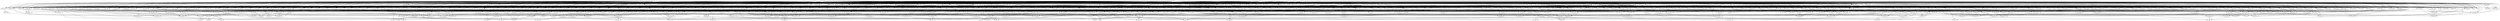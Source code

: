 digraph G {
    "new_n82_" -> "o_1_";
    "new_n78_" -> "o_1_";
    "new_n83_" -> "o_1_";
    "new_n74_" -> "o_1_";
    "new_n77_" -> "o_1_";
    "i_2_" -> "new_n74_";
    "new_n76_" -> "new_n74_";
    "new_n75_" -> "new_n74_";
    "i_5_" -> "new_n75_";
    "i_6_" -> "new_n75_";
    "i_3_" -> "new_n75_";
    "i_4_" -> "new_n75_";
    "i_2_" -> "new_n76_";
    "i_1_" -> "new_n76_";
    "i_1_" -> "new_n77_";
    "i_0_" -> "new_n77_";
    "i_2_" -> "new_n77_";
    "new_n79_" -> "new_n77_";
    "new_n78_" -> "new_n77_";
    "i_6_" -> "new_n78_";
    "i_3_" -> "new_n79_";
    "i_4_" -> "new_n79_";
    "i_4_" -> "new_n80_";
    "i_3_" -> "new_n80_";
    "i_3_" -> "new_n81_";
    "i_4_" -> "new_n81_";
    "i_2_" -> "new_n81_";
    "i_1_" -> "new_n81_";
    "i_0_" -> "new_n81_";
    "i_3_" -> "new_n82_";
    "i_4_" -> "new_n82_";
    "i_5_" -> "new_n83_";
    "i_6_" -> "new_n83_";
    "i_3_" -> "new_n83_";
    "i_4_" -> "new_n83_";
    "new_n82_" -> "o_19_";
    "i_6_" -> "o_19_";
    "new_n85_" -> "o_19_";
    "i_2_" -> "new_n85_";
    "i_0_" -> "new_n85_";
    "i_5_" -> "new_n86_";
    "i_4_" -> "new_n86_";
    "i_6_" -> "o_2_";
    "new_n88_" -> "o_2_";
    "i_1_" -> "o_2_";
    "i_2_" -> "o_2_";
    "i_0_" -> "o_2_";
    "i_4_" -> "new_n88_";
    "i_5_" -> "new_n88_";
    "new_n98_" -> "o_0_";
    "new_n100_" -> "o_0_";
    "new_n102_" -> "o_0_";
    "new_n103_" -> "o_0_";
    "new_n80_" -> "new_n90_";
    "new_n78_" -> "new_n90_";
    "o_21_" -> "new_n90_";
    "new_n91_" -> "new_n90_";
    "new_n93_" -> "new_n91_";
    "new_n92_" -> "new_n91_";
    "new_n94_" -> "new_n91_";
    "new_n79_" -> "new_n92_";
    "new_n85_" -> "new_n93_";
    "i_0_" -> "new_n94_";
    "i_1_" -> "new_n94_";
    "new_n96_" -> "o_21_";
    "new_n80_" -> "o_21_";
    "i_2_" -> "new_n96_";
    "i_0_" -> "new_n96_";
    "i_2_" -> "new_n97_";
    "i_0_" -> "new_n97_";
    "i_7_" -> "new_n98_";
    "new_n99_" -> "new_n98_";
    "i_6_" -> "new_n98_";
    "new_n85_" -> "new_n99_";
    "i_7_" -> "new_n100_";
    "new_n101_" -> "new_n100_";
    "i_6_" -> "new_n100_";
    "new_n80_" -> "new_n100_";
    "i_2_" -> "new_n101_";
    "i_0_" -> "new_n101_";
    "new_n76_" -> "new_n102_";
    "new_n79_" -> "new_n102_";
    "new_n96_" -> "new_n102_";
    "i_6_" -> "new_n102_";
    "i_0_" -> "new_n103_";
    "new_n80_" -> "new_n103_";
    "i_1_" -> "new_n103_";
    "i_2_" -> "new_n103_";
    "i_6_" -> "new_n103_";
    "new_n105_" -> "o_29_";
    "i_7_" -> "new_n105_";
    "new_n118_" -> "o_60_";
    "new_n129_" -> "o_60_";
    "new_n153_" -> "o_60_";
    "new_n88_" -> "new_n107_";
    "new_n85_" -> "new_n107_";
    "new_n79_" -> "new_n107_";
    "new_n112_" -> "new_n107_";
    "new_n108_" -> "new_n107_";
    "new_n110_" -> "new_n108_";
    "i_5_" -> "new_n109_";
    "i_6_" -> "new_n109_";
    "new_n85_" -> "new_n109_";
    "i_3_" -> "new_n109_";
    "i_4_" -> "new_n109_";
    "i_5_" -> "new_n110_";
    "i_4_" -> "new_n110_";
    "i_6_" -> "new_n110_";
    "i_3_" -> "new_n110_";
    "new_n111_" -> "new_n110_";
    "i_0_" -> "new_n111_";
    "i_2_" -> "new_n111_";
    "new_n114_" -> "new_n112_";
    "i_7_" -> "new_n113_";
    "i_6_" -> "new_n113_";
    "i_4_" -> "new_n113_";
    "i_3_" -> "new_n113_";
    "new_n85_" -> "new_n113_";
    "new_n111_" -> "new_n114_";
    "new_n78_" -> "new_n114_";
    "new_n116_" -> "new_n114_";
    "i_7_" -> "new_n115_";
    "i_5_" -> "new_n115_";
    "i_3_" -> "new_n115_";
    "i_4_" -> "new_n115_";
    "i_2_" -> "new_n116_";
    "i_0_" -> "new_n116_";
    "i_5_" -> "new_n116_";
    "i_3_" -> "new_n116_";
    "i_4_" -> "new_n116_";
    "i_6_" -> "new_n117_";
    "new_n123_" -> "new_n118_";
    "new_n124_" -> "new_n118_";
    "new_n119_" -> "new_n118_";
    "new_n127_" -> "new_n118_";
    "new_n128_" -> "new_n118_";
    "new_n122_" -> "new_n119_";
    "new_n121_" -> "new_n120_";
    "new_n75_" -> "new_n120_";
    "i_0_" -> "new_n120_";
    "i_2_" -> "new_n120_";
    "i_1_" -> "new_n120_";
    "i_3_" -> "new_n121_";
    "i_4_" -> "new_n121_";
    "i_5_" -> "new_n122_";
    "i_7_" -> "new_n122_";
    "new_n76_" -> "new_n122_";
    "i_3_" -> "new_n122_";
    "i_4_" -> "new_n122_";
    "i_5_" -> "new_n123_";
    "i_6_" -> "new_n123_";
    "i_4_" -> "new_n123_";
    "i_3_" -> "new_n123_";
    "new_n97_" -> "new_n123_";
    "i_6_" -> "new_n124_";
    "i_5_" -> "new_n124_";
    "i_4_" -> "new_n124_";
    "i_3_" -> "new_n124_";
    "new_n94_" -> "new_n124_";
    "new_n126_" -> "o_15_";
    "new_n117_" -> "o_15_";
    "i_3_" -> "new_n126_";
    "i_5_" -> "new_n126_";
    "i_6_" -> "new_n127_";
    "i_4_" -> "new_n127_";
    "i_5_" -> "new_n127_";
    "i_3_" -> "new_n127_";
    "new_n97_" -> "new_n127_";
    "i_6_" -> "new_n128_";
    "i_5_" -> "new_n128_";
    "i_4_" -> "new_n128_";
    "i_3_" -> "new_n128_";
    "new_n97_" -> "new_n128_";
    "new_n133_" -> "new_n129_";
    "new_n139_" -> "new_n129_";
    "new_n142_" -> "new_n129_";
    "new_n151_" -> "new_n129_";
    "new_n152_" -> "new_n129_";
    "new_n131_" -> "new_n130_";
    "i_6_" -> "new_n131_";
    "new_n80_" -> "new_n131_";
    "new_n94_" -> "new_n131_";
    "new_n86_" -> "new_n132_";
    "new_n82_" -> "new_n132_";
    "new_n94_" -> "new_n132_";
    "new_n117_" -> "new_n133_";
    "new_n96_" -> "new_n133_";
    "new_n134_" -> "new_n133_";
    "new_n136_" -> "new_n133_";
    "new_n137_" -> "new_n133_";
    "new_n105_" -> "new_n134_";
    "new_n79_" -> "new_n134_";
    "new_n135_" -> "new_n134_";
    "new_n88_" -> "new_n134_";
    "i_1_" -> "new_n135_";
    "i_0_" -> "new_n135_";
    "new_n121_" -> "new_n136_";
    "i_7_" -> "new_n136_";
    "new_n97_" -> "new_n136_";
    "new_n79_" -> "new_n136_";
    "i_6_" -> "new_n136_";
    "new_n135_" -> "new_n137_";
    "new_n121_" -> "new_n137_";
    "new_n117_" -> "new_n137_";
    "new_n138_" -> "new_n137_";
    "i_4_" -> "new_n138_";
    "i_2_" -> "new_n138_";
    "i_0_" -> "new_n138_";
    "i_5_" -> "new_n138_";
    "i_1_" -> "new_n138_";
    "new_n79_" -> "new_n139_";
    "new_n78_" -> "new_n139_";
    "new_n141_" -> "new_n139_";
    "new_n140_" -> "new_n139_";
    "i_4_" -> "new_n140_";
    "i_6_" -> "new_n140_";
    "i_5_" -> "new_n140_";
    "i_3_" -> "new_n140_";
    "new_n111_" -> "new_n140_";
    "new_n82_" -> "new_n141_";
    "new_n88_" -> "new_n141_";
    "i_7_" -> "new_n141_";
    "new_n96_" -> "new_n141_";
    "new_n146_" -> "new_n142_";
    "new_n145_" -> "new_n142_";
    "new_n144_" -> "new_n142_";
    "new_n147_" -> "new_n142_";
    "new_n150_" -> "new_n142_";
    "new_n80_" -> "new_n143_";
    "new_n135_" -> "new_n143_";
    "i_5_" -> "new_n144_";
    "i_4_" -> "new_n144_";
    "i_6_" -> "new_n144_";
    "i_3_" -> "new_n144_";
    "new_n76_" -> "new_n144_";
    "i_5_" -> "new_n145_";
    "i_6_" -> "new_n145_";
    "i_4_" -> "new_n145_";
    "i_3_" -> "new_n145_";
    "new_n101_" -> "new_n145_";
    "i_4_" -> "new_n146_";
    "new_n126_" -> "new_n146_";
    "new_n117_" -> "new_n146_";
    "new_n101_" -> "new_n146_";
    "new_n97_" -> "new_n147_";
    "new_n138_" -> "new_n147_";
    "new_n148_" -> "new_n147_";
    "i_7_" -> "new_n147_";
    "i_6_" -> "new_n147_";
    "i_1_" -> "new_n148_";
    "i_0_" -> "new_n148_";
    "i_3_" -> "new_n148_";
    "i_2_" -> "new_n148_";
    "i_5_" -> "new_n148_";
    "i_5_" -> "new_n149_";
    "i_3_" -> "new_n149_";
    "i_4_" -> "new_n149_";
    "i_4_" -> "new_n150_";
    "i_5_" -> "new_n150_";
    "i_6_" -> "new_n150_";
    "i_3_" -> "new_n150_";
    "new_n135_" -> "new_n150_";
    "new_n88_" -> "new_n151_";
    "new_n79_" -> "new_n151_";
    "new_n101_" -> "new_n151_";
    "new_n78_" -> "new_n152_";
    "new_n111_" -> "new_n152_";
    "new_n94_" -> "new_n152_";
    "i_3_" -> "new_n152_";
    "i_4_" -> "new_n152_";
    "new_n160_" -> "new_n153_";
    "new_n165_" -> "new_n153_";
    "new_n166_" -> "new_n153_";
    "new_n76_" -> "new_n154_";
    "new_n157_" -> "new_n154_";
    "new_n158_" -> "new_n154_";
    "new_n155_" -> "new_n154_";
    "new_n156_" -> "new_n154_";
    "i_3_" -> "new_n155_";
    "i_5_" -> "new_n155_";
    "i_6_" -> "new_n155_";
    "i_4_" -> "new_n155_";
    "new_n76_" -> "new_n155_";
    "i_6_" -> "new_n156_";
    "i_3_" -> "new_n156_";
    "i_4_" -> "new_n156_";
    "i_5_" -> "new_n156_";
    "new_n76_" -> "new_n156_";
    "new_n117_" -> "new_n157_";
    "new_n78_" -> "new_n157_";
    "new_n82_" -> "new_n157_";
    "new_n76_" -> "new_n157_";
    "new_n121_" -> "new_n158_";
    "new_n94_" -> "new_n158_";
    "new_n115_" -> "new_n158_";
    "new_n76_" -> "new_n158_";
    "i_3_" -> "new_n159_";
    "i_6_" -> "new_n159_";
    "i_7_" -> "new_n159_";
    "i_5_" -> "new_n159_";
    "new_n135_" -> "new_n160_";
    "new_n161_" -> "new_n160_";
    "new_n117_" -> "new_n161_";
    "new_n126_" -> "new_n161_";
    "new_n135_" -> "new_n161_";
    "new_n162_" -> "new_n161_";
    "i_3_" -> "new_n162_";
    "i_4_" -> "new_n162_";
    "i_6_" -> "new_n163_";
    "i_6_" -> "new_n164_";
    "i_5_" -> "new_n164_";
    "i_3_" -> "new_n164_";
    "i_4_" -> "new_n164_";
    "i_5_" -> "new_n165_";
    "i_6_" -> "new_n165_";
    "i_7_" -> "new_n165_";
    "i_3_" -> "new_n165_";
    "new_n96_" -> "new_n165_";
    "i_6_" -> "new_n166_";
    "i_5_" -> "new_n166_";
    "i_4_" -> "new_n166_";
    "i_3_" -> "new_n166_";
    "new_n96_" -> "new_n166_";
    "new_n185_" -> "o_39_";
    "new_n198_" -> "o_39_";
    "new_n202_" -> "o_39_";
    "new_n207_" -> "o_39_";
    "new_n210_" -> "o_39_";
    "new_n173_" -> "new_n168_";
    "new_n177_" -> "new_n168_";
    "new_n180_" -> "new_n168_";
    "new_n182_" -> "new_n168_";
    "new_n184_" -> "new_n168_";
    "new_n172_" -> "new_n169_";
    "new_n171_" -> "new_n169_";
    "new_n117_" -> "new_n170_";
    "new_n121_" -> "new_n170_";
    "new_n135_" -> "new_n170_";
    "i_6_" -> "new_n171_";
    "i_5_" -> "new_n171_";
    "i_3_" -> "new_n171_";
    "i_4_" -> "new_n171_";
    "new_n101_" -> "new_n171_";
    "i_3_" -> "new_n172_";
    "i_4_" -> "new_n172_";
    "i_1_" -> "new_n172_";
    "i_2_" -> "new_n172_";
    "i_0_" -> "new_n172_";
    "new_n174_" -> "new_n173_";
    "new_n176_" -> "new_n173_";
    "new_n175_" -> "new_n173_";
    "new_n117_" -> "new_n174_";
    "i_6_" -> "new_n175_";
    "i_4_" -> "new_n175_";
    "i_7_" -> "new_n175_";
    "i_3_" -> "new_n175_";
    "new_n97_" -> "new_n175_";
    "i_6_" -> "new_n176_";
    "new_n88_" -> "new_n176_";
    "new_n135_" -> "new_n176_";
    "new_n79_" -> "new_n176_";
    "new_n179_" -> "new_n177_";
    "new_n78_" -> "new_n178_";
    "new_n86_" -> "new_n178_";
    "new_n117_" -> "new_n178_";
    "new_n97_" -> "new_n178_";
    "i_4_" -> "new_n179_";
    "i_6_" -> "new_n179_";
    "i_7_" -> "new_n179_";
    "i_5_" -> "new_n179_";
    "i_3_" -> "new_n179_";
    "new_n162_" -> "new_n180_";
    "new_n135_" -> "new_n180_";
    "new_n181_" -> "new_n180_";
    "new_n126_" -> "new_n181_";
    "i_7_" -> "new_n181_";
    "i_6_" -> "new_n181_";
    "new_n135_" -> "new_n181_";
    "new_n80_" -> "new_n182_";
    "new_n78_" -> "new_n182_";
    "new_n135_" -> "new_n182_";
    "new_n183_" -> "new_n182_";
    "i_7_" -> "new_n183_";
    "i_5_" -> "new_n183_";
    "i_4_" -> "new_n183_";
    "i_3_" -> "new_n183_";
    "new_n135_" -> "new_n184_";
    "new_n97_" -> "new_n184_";
    "new_n80_" -> "new_n184_";
    "i_6_" -> "new_n184_";
    "i_7_" -> "new_n184_";
    "new_n186_" -> "new_n185_";
    "new_n190_" -> "new_n185_";
    "new_n196_" -> "new_n185_";
    "new_n197_" -> "new_n185_";
    "new_n187_" -> "new_n186_";
    "new_n94_" -> "new_n186_";
    "new_n189_" -> "new_n186_";
    "new_n162_" -> "new_n187_";
    "new_n117_" -> "new_n188_";
    "new_n96_" -> "new_n189_";
    "new_n79_" -> "new_n189_";
    "new_n80_" -> "new_n189_";
    "new_n76_" -> "new_n189_";
    "i_6_" -> "new_n189_";
    "new_n191_" -> "new_n190_";
    "new_n193_" -> "new_n190_";
    "new_n194_" -> "new_n190_";
    "new_n195_" -> "new_n190_";
    "i_7_" -> "new_n191_";
    "new_n94_" -> "new_n191_";
    "new_n164_" -> "new_n191_";
    "new_n96_" -> "new_n191_";
    "new_n80_" -> "new_n191_";
    "new_n121_" -> "new_n192_";
    "new_n162_" -> "new_n192_";
    "new_n111_" -> "new_n192_";
    "new_n105_" -> "new_n193_";
    "new_n126_" -> "new_n193_";
    "new_n96_" -> "new_n193_";
    "i_2_" -> "new_n194_";
    "i_6_" -> "new_n194_";
    "i_0_" -> "new_n194_";
    "i_1_" -> "new_n194_";
    "new_n126_" -> "new_n194_";
    "i_5_" -> "new_n195_";
    "i_7_" -> "new_n195_";
    "i_3_" -> "new_n195_";
    "i_4_" -> "new_n195_";
    "new_n96_" -> "new_n195_";
    "i_7_" -> "new_n196_";
    "i_5_" -> "new_n196_";
    "i_3_" -> "new_n196_";
    "i_4_" -> "new_n196_";
    "new_n85_" -> "new_n196_";
    "i_3_" -> "new_n197_";
    "i_5_" -> "new_n197_";
    "i_6_" -> "new_n197_";
    "i_4_" -> "new_n197_";
    "new_n96_" -> "new_n197_";
    "new_n162_" -> "new_n198_";
    "new_n199_" -> "new_n198_";
    "new_n201_" -> "new_n198_";
    "new_n200_" -> "new_n198_";
    "new_n126_" -> "new_n199_";
    "i_6_" -> "new_n199_";
    "new_n88_" -> "new_n200_";
    "new_n111_" -> "new_n200_";
    "i_7_" -> "new_n200_";
    "i_6_" -> "new_n200_";
    "new_n116_" -> "new_n200_";
    "i_6_" -> "new_n201_";
    "i_7_" -> "new_n201_";
    "i_4_" -> "new_n201_";
    "i_3_" -> "new_n201_";
    "new_n111_" -> "new_n201_";
    "new_n205_" -> "new_n202_";
    "new_n206_" -> "new_n202_";
    "i_6_" -> "new_n203_";
    "new_n75_" -> "new_n203_";
    "new_n94_" -> "new_n203_";
    "i_0_" -> "new_n204_";
    "i_4_" -> "new_n204_";
    "i_5_" -> "new_n204_";
    "i_2_" -> "new_n204_";
    "i_3_" -> "new_n204_";
    "i_5_" -> "new_n205_";
    "i_6_" -> "new_n205_";
    "i_3_" -> "new_n205_";
    "i_4_" -> "new_n205_";
    "new_n94_" -> "new_n205_";
    "i_5_" -> "new_n206_";
    "i_3_" -> "new_n206_";
    "i_4_" -> "new_n206_";
    "new_n94_" -> "new_n206_";
    "new_n209_" -> "new_n207_";
    "new_n121_" -> "new_n208_";
    "new_n164_" -> "new_n208_";
    "new_n97_" -> "new_n208_";
    "new_n115_" -> "new_n208_";
    "new_n96_" -> "new_n208_";
    "i_6_" -> "new_n209_";
    "i_5_" -> "new_n209_";
    "i_3_" -> "new_n209_";
    "i_4_" -> "new_n209_";
    "new_n97_" -> "new_n209_";
    "i_6_" -> "new_n210_";
    "i_4_" -> "new_n210_";
    "i_7_" -> "new_n210_";
    "i_3_" -> "new_n210_";
    "new_n76_" -> "new_n210_";
    "new_n223_" -> "o_38_";
    "new_n219_" -> "new_n212_";
    "new_n215_" -> "new_n213_";
    "new_n214_" -> "new_n213_";
    "new_n217_" -> "new_n213_";
    "new_n218_" -> "new_n213_";
    "i_6_" -> "new_n214_";
    "i_5_" -> "new_n214_";
    "new_n101_" -> "new_n214_";
    "i_3_" -> "new_n214_";
    "i_4_" -> "new_n214_";
    "i_6_" -> "new_n215_";
    "i_5_" -> "new_n215_";
    "i_4_" -> "new_n215_";
    "i_3_" -> "new_n215_";
    "new_n135_" -> "new_n215_";
    "new_n135_" -> "new_n216_";
    "i_6_" -> "new_n216_";
    "new_n78_" -> "new_n217_";
    "i_5_" -> "new_n217_";
    "new_n101_" -> "new_n217_";
    "i_3_" -> "new_n217_";
    "i_4_" -> "new_n217_";
    "i_6_" -> "new_n218_";
    "new_n80_" -> "new_n218_";
    "new_n135_" -> "new_n218_";
    "new_n86_" -> "new_n218_";
    "new_n220_" -> "new_n219_";
    "new_n127_" -> "new_n219_";
    "new_n222_" -> "new_n219_";
    "i_7_" -> "new_n220_";
    "i_4_" -> "new_n220_";
    "i_5_" -> "new_n220_";
    "i_3_" -> "new_n220_";
    "new_n97_" -> "new_n220_";
    "i_5_" -> "new_n221_";
    "i_6_" -> "new_n221_";
    "i_3_" -> "new_n221_";
    "i_4_" -> "new_n221_";
    "new_n135_" -> "new_n221_";
    "new_n80_" -> "new_n222_";
    "new_n81_" -> "new_n222_";
    "new_n97_" -> "new_n222_";
    "i_7_" -> "new_n222_";
    "i_6_" -> "new_n222_";
    "new_n112_" -> "new_n223_";
    "new_n227_" -> "new_n223_";
    "new_n228_" -> "new_n223_";
    "new_n234_" -> "new_n223_";
    "new_n237_" -> "new_n223_";
    "new_n226_" -> "new_n224_";
    "new_n80_" -> "new_n225_";
    "i_6_" -> "new_n225_";
    "new_n126_" -> "new_n225_";
    "new_n85_" -> "new_n225_";
    "i_5_" -> "new_n226_";
    "i_6_" -> "new_n226_";
    "i_4_" -> "new_n226_";
    "i_3_" -> "new_n226_";
    "new_n85_" -> "new_n226_";
    "new_n79_" -> "new_n227_";
    "new_n117_" -> "new_n227_";
    "new_n97_" -> "new_n227_";
    "new_n209_" -> "new_n227_";
    "new_n229_" -> "new_n228_";
    "new_n230_" -> "new_n228_";
    "new_n231_" -> "new_n228_";
    "new_n232_" -> "new_n228_";
    "new_n233_" -> "new_n228_";
    "i_6_" -> "new_n229_";
    "new_n126_" -> "new_n229_";
    "i_7_" -> "new_n229_";
    "new_n96_" -> "new_n229_";
    "new_n80_" -> "new_n230_";
    "new_n94_" -> "new_n230_";
    "i_6_" -> "new_n230_";
    "new_n159_" -> "new_n230_";
    "i_6_" -> "new_n231_";
    "i_7_" -> "new_n231_";
    "i_3_" -> "new_n231_";
    "i_4_" -> "new_n231_";
    "new_n85_" -> "new_n231_";
    "i_5_" -> "new_n232_";
    "i_7_" -> "new_n232_";
    "i_4_" -> "new_n232_";
    "i_3_" -> "new_n232_";
    "new_n111_" -> "new_n232_";
    "i_5_" -> "new_n233_";
    "i_6_" -> "new_n233_";
    "i_4_" -> "new_n233_";
    "i_3_" -> "new_n233_";
    "new_n94_" -> "new_n233_";
    "new_n92_" -> "new_n234_";
    "new_n236_" -> "new_n234_";
    "new_n235_" -> "new_n234_";
    "i_6_" -> "new_n235_";
    "new_n88_" -> "new_n235_";
    "i_7_" -> "new_n235_";
    "new_n96_" -> "new_n235_";
    "i_6_" -> "new_n236_";
    "i_7_" -> "new_n236_";
    "i_4_" -> "new_n236_";
    "i_3_" -> "new_n236_";
    "new_n76_" -> "new_n236_";
    "new_n240_" -> "new_n237_";
    "i_6_" -> "new_n238_";
    "new_n88_" -> "new_n238_";
    "new_n76_" -> "new_n238_";
    "new_n79_" -> "new_n238_";
    "new_n239_" -> "new_n238_";
    "i_0_" -> "new_n239_";
    "i_4_" -> "new_n239_";
    "i_1_" -> "new_n239_";
    "i_5_" -> "new_n239_";
    "i_3_" -> "new_n239_";
    "new_n94_" -> "new_n240_";
    "i_7_" -> "new_n240_";
    "i_6_" -> "new_n240_";
    "i_5_" -> "new_n240_";
    "i_4_" -> "new_n240_";
    "new_n94_" -> "o_25_";
    "new_n163_" -> "o_25_";
    "new_n97_" -> "o_12_";
    "new_n262_" -> "o_37_";
    "new_n180_" -> "o_37_";
    "new_n272_" -> "o_37_";
    "new_n274_" -> "o_37_";
    "new_n275_" -> "o_37_";
    "new_n249_" -> "new_n244_";
    "new_n252_" -> "new_n244_";
    "new_n254_" -> "new_n244_";
    "new_n258_" -> "new_n244_";
    "new_n261_" -> "new_n244_";
    "new_n248_" -> "new_n245_";
    "new_n97_" -> "new_n245_";
    "new_n188_" -> "new_n245_";
    "new_n246_" -> "new_n245_";
    "new_n126_" -> "new_n246_";
    "new_n78_" -> "new_n246_";
    "new_n247_" -> "new_n246_";
    "i_4_" -> "new_n247_";
    "i_1_" -> "new_n247_";
    "i_2_" -> "new_n247_";
    "i_0_" -> "new_n247_";
    "i_5_" -> "new_n247_";
    "i_4_" -> "new_n248_";
    "i_6_" -> "new_n248_";
    "i_3_" -> "new_n248_";
    "i_7_" -> "new_n248_";
    "new_n126_" -> "new_n249_";
    "new_n101_" -> "new_n249_";
    "new_n92_" -> "new_n249_";
    "new_n97_" -> "new_n249_";
    "new_n250_" -> "new_n249_";
    "new_n111_" -> "new_n250_";
    "new_n101_" -> "new_n250_";
    "new_n251_" -> "new_n250_";
    "i_7_" -> "new_n251_";
    "i_3_" -> "new_n251_";
    "i_5_" -> "new_n251_";
    "i_4_" -> "new_n251_";
    "new_n97_" -> "new_n252_";
    "new_n78_" -> "new_n252_";
    "new_n253_" -> "new_n252_";
    "new_n226_" -> "new_n252_";
    "new_n101_" -> "new_n253_";
    "new_n80_" -> "new_n253_";
    "new_n117_" -> "new_n253_";
    "new_n256_" -> "new_n254_";
    "new_n76_" -> "new_n254_";
    "new_n97_" -> "new_n254_";
    "new_n100_" -> "new_n254_";
    "new_n257_" -> "new_n254_";
    "new_n121_" -> "new_n255_";
    "new_n162_" -> "new_n255_";
    "new_n126_" -> "new_n256_";
    "new_n248_" -> "new_n256_";
    "new_n105_" -> "new_n257_";
    "new_n80_" -> "new_n257_";
    "new_n96_" -> "new_n257_";
    "new_n162_" -> "new_n257_";
    "new_n146_" -> "new_n258_";
    "new_n123_" -> "new_n258_";
    "new_n259_" -> "new_n258_";
    "new_n260_" -> "new_n258_";
    "i_5_" -> "new_n259_";
    "i_6_" -> "new_n259_";
    "i_4_" -> "new_n259_";
    "i_3_" -> "new_n259_";
    "new_n96_" -> "new_n259_";
    "i_5_" -> "new_n260_";
    "i_6_" -> "new_n260_";
    "i_4_" -> "new_n260_";
    "i_3_" -> "new_n260_";
    "new_n111_" -> "new_n260_";
    "i_7_" -> "new_n261_";
    "new_n76_" -> "new_n261_";
    "new_n126_" -> "new_n261_";
    "new_n263_" -> "new_n262_";
    "new_n266_" -> "new_n262_";
    "new_n270_" -> "new_n262_";
    "new_n271_" -> "new_n262_";
    "new_n111_" -> "new_n263_";
    "new_n79_" -> "new_n263_";
    "i_6_" -> "new_n263_";
    "new_n264_" -> "new_n263_";
    "new_n265_" -> "new_n263_";
    "new_n79_" -> "new_n264_";
    "i_6_" -> "new_n264_";
    "new_n88_" -> "new_n264_";
    "new_n111_" -> "new_n264_";
    "i_7_" -> "new_n265_";
    "new_n82_" -> "new_n265_";
    "i_6_" -> "new_n265_";
    "new_n111_" -> "new_n265_";
    "new_n86_" -> "new_n266_";
    "new_n267_" -> "new_n266_";
    "new_n268_" -> "new_n266_";
    "new_n238_" -> "new_n266_";
    "new_n80_" -> "new_n267_";
    "new_n76_" -> "new_n267_";
    "i_5_" -> "new_n268_";
    "i_6_" -> "new_n268_";
    "i_3_" -> "new_n268_";
    "i_4_" -> "new_n268_";
    "new_n76_" -> "new_n268_";
    "i_1_" -> "new_n269_";
    "i_2_" -> "new_n269_";
    "i_6_" -> "new_n269_";
    "i_7_" -> "new_n270_";
    "i_5_" -> "new_n270_";
    "i_4_" -> "new_n270_";
    "i_3_" -> "new_n270_";
    "new_n85_" -> "new_n270_";
    "i_6_" -> "new_n271_";
    "new_n94_" -> "new_n271_";
    "i_5_" -> "new_n271_";
    "i_4_" -> "new_n271_";
    "i_3_" -> "new_n271_";
    "new_n120_" -> "new_n272_";
    "new_n122_" -> "new_n272_";
    "new_n273_" -> "new_n272_";
    "i_5_" -> "new_n273_";
    "i_6_" -> "new_n273_";
    "i_3_" -> "new_n273_";
    "i_4_" -> "new_n273_";
    "new_n96_" -> "new_n273_";
    "i_5_" -> "new_n274_";
    "i_6_" -> "new_n274_";
    "i_7_" -> "new_n274_";
    "i_3_" -> "new_n274_";
    "new_n111_" -> "new_n274_";
    "i_6_" -> "new_n275_";
    "i_4_" -> "new_n275_";
    "i_5_" -> "new_n275_";
    "i_3_" -> "new_n275_";
    "new_n97_" -> "new_n275_";
    "new_n101_" -> "o_26_";
    "new_n79_" -> "o_26_";
    "i_7_" -> "o_26_";
    "i_6_" -> "o_26_";
    "new_n135_" -> "o_11_";
    "new_n289_" -> "o_50_";
    "new_n154_" -> "o_50_";
    "new_n214_" -> "o_50_";
    "new_n283_" -> "new_n279_";
    "new_n287_" -> "new_n279_";
    "new_n124_" -> "new_n279_";
    "new_n288_" -> "new_n279_";
    "new_n217_" -> "new_n280_";
    "new_n281_" -> "new_n280_";
    "new_n282_" -> "new_n280_";
    "i_6_" -> "new_n281_";
    "i_5_" -> "new_n281_";
    "i_4_" -> "new_n281_";
    "i_3_" -> "new_n281_";
    "new_n94_" -> "new_n281_";
    "i_7_" -> "new_n282_";
    "i_5_" -> "new_n282_";
    "i_3_" -> "new_n282_";
    "i_4_" -> "new_n282_";
    "new_n85_" -> "new_n282_";
    "new_n105_" -> "new_n283_";
    "new_n135_" -> "new_n283_";
    "new_n284_" -> "new_n283_";
    "new_n285_" -> "new_n283_";
    "new_n286_" -> "new_n283_";
    "new_n85_" -> "new_n284_";
    "new_n82_" -> "new_n285_";
    "new_n88_" -> "new_n285_";
    "new_n94_" -> "new_n285_";
    "new_n163_" -> "new_n286_";
    "new_n78_" -> "new_n286_";
    "new_n126_" -> "new_n286_";
    "new_n135_" -> "new_n286_";
    "new_n94_" -> "new_n287_";
    "new_n274_" -> "new_n287_";
    "i_5_" -> "new_n288_";
    "i_6_" -> "new_n288_";
    "i_4_" -> "new_n288_";
    "i_3_" -> "new_n288_";
    "new_n85_" -> "new_n288_";
    "new_n272_" -> "new_n289_";
    "new_n290_" -> "new_n289_";
    "new_n295_" -> "new_n289_";
    "new_n144_" -> "new_n289_";
    "new_n155_" -> "new_n289_";
    "new_n292_" -> "new_n290_";
    "new_n293_" -> "new_n290_";
    "new_n294_" -> "new_n290_";
    "new_n80_" -> "new_n291_";
    "new_n86_" -> "new_n291_";
    "i_6_" -> "new_n291_";
    "new_n97_" -> "new_n291_";
    "i_6_" -> "new_n292_";
    "i_7_" -> "new_n292_";
    "i_4_" -> "new_n292_";
    "i_3_" -> "new_n292_";
    "new_n97_" -> "new_n292_";
    "new_n80_" -> "new_n293_";
    "new_n183_" -> "new_n293_";
    "new_n135_" -> "new_n293_";
    "new_n78_" -> "new_n294_";
    "new_n135_" -> "new_n294_";
    "new_n79_" -> "new_n294_";
    "new_n88_" -> "new_n294_";
    "new_n299_" -> "new_n295_";
    "new_n298_" -> "new_n295_";
    "new_n297_" -> "new_n295_";
    "new_n166_" -> "new_n295_";
    "new_n300_" -> "new_n295_";
    "i_7_" -> "new_n296_";
    "new_n86_" -> "new_n296_";
    "i_6_" -> "new_n296_";
    "new_n97_" -> "new_n296_";
    "i_6_" -> "new_n297_";
    "i_5_" -> "new_n297_";
    "i_3_" -> "new_n297_";
    "i_4_" -> "new_n297_";
    "new_n97_" -> "new_n297_";
    "i_7_" -> "new_n298_";
    "i_6_" -> "new_n298_";
    "new_n126_" -> "new_n298_";
    "new_n96_" -> "new_n298_";
    "new_n96_" -> "new_n299_";
    "new_n79_" -> "new_n300_";
    "new_n97_" -> "new_n300_";
    "new_n96_" -> "new_n300_";
    "new_n121_" -> "new_n300_";
    "i_7_" -> "new_n300_";
    "new_n305_" -> "o_36_";
    "new_n310_" -> "o_36_";
    "new_n314_" -> "o_36_";
    "new_n315_" -> "o_36_";
    "new_n318_" -> "o_36_";
    "new_n219_" -> "new_n302_";
    "new_n303_" -> "new_n302_";
    "new_n144_" -> "new_n303_";
    "i_5_" -> "new_n304_";
    "i_6_" -> "new_n304_";
    "i_4_" -> "new_n304_";
    "i_3_" -> "new_n304_";
    "new_n76_" -> "new_n304_";
    "new_n83_" -> "new_n305_";
    "new_n94_" -> "new_n305_";
    "new_n307_" -> "new_n305_";
    "new_n306_" -> "new_n305_";
    "new_n268_" -> "new_n306_";
    "new_n76_" -> "new_n307_";
    "new_n309_" -> "new_n307_";
    "new_n308_" -> "new_n307_";
    "i_7_" -> "new_n307_";
    "i_6_" -> "new_n307_";
    "new_n94_" -> "new_n308_";
    "new_n162_" -> "new_n308_";
    "new_n269_" -> "new_n308_";
    "new_n86_" -> "new_n308_";
    "i_2_" -> "new_n309_";
    "i_0_" -> "new_n309_";
    "i_1_" -> "new_n309_";
    "i_3_" -> "new_n309_";
    "i_5_" -> "new_n309_";
    "new_n311_" -> "new_n310_";
    "new_n312_" -> "new_n310_";
    "new_n229_" -> "new_n310_";
    "new_n232_" -> "new_n310_";
    "new_n92_" -> "new_n311_";
    "new_n235_" -> "new_n311_";
    "new_n309_" -> "new_n312_";
    "i_7_" -> "new_n312_";
    "i_6_" -> "new_n312_";
    "new_n192_" -> "new_n312_";
    "new_n313_" -> "new_n312_";
    "new_n85_" -> "new_n313_";
    "new_n96_" -> "new_n313_";
    "i_5_" -> "new_n313_";
    "i_4_" -> "new_n313_";
    "i_3_" -> "new_n313_";
    "new_n97_" -> "new_n314_";
    "new_n86_" -> "new_n314_";
    "new_n209_" -> "new_n314_";
    "new_n316_" -> "new_n315_";
    "new_n317_" -> "new_n315_";
    "new_n85_" -> "new_n316_";
    "i_4_" -> "new_n316_";
    "i_6_" -> "new_n316_";
    "i_5_" -> "new_n316_";
    "i_3_" -> "new_n316_";
    "new_n96_" -> "new_n317_";
    "new_n115_" -> "new_n317_";
    "new_n97_" -> "new_n317_";
    "new_n78_" -> "new_n317_";
    "new_n251_" -> "new_n318_";
    "new_n85_" -> "new_n318_";
    "new_n319_" -> "new_n318_";
    "new_n320_" -> "new_n318_";
    "new_n126_" -> "new_n319_";
    "new_n85_" -> "new_n319_";
    "i_6_" -> "new_n320_";
    "i_5_" -> "new_n320_";
    "i_3_" -> "new_n320_";
    "i_4_" -> "new_n320_";
    "new_n85_" -> "new_n320_";
    "new_n269_" -> "o_27_";
    "new_n79_" -> "o_27_";
    "new_n96_" -> "o_14_";
    "new_n305_" -> "o_35_";
    "new_n324_" -> "o_35_";
    "new_n327_" -> "o_35_";
    "new_n200_" -> "o_35_";
    "new_n325_" -> "new_n324_";
    "new_n205_" -> "new_n324_";
    "new_n206_" -> "new_n324_";
    "new_n326_" -> "new_n324_";
    "new_n247_" -> "new_n324_";
    "new_n309_" -> "new_n325_";
    "new_n267_" -> "new_n325_";
    "i_7_" -> "new_n325_";
    "new_n96_" -> "new_n326_";
    "new_n82_" -> "new_n326_";
    "new_n148_" -> "new_n326_";
    "new_n117_" -> "new_n326_";
    "new_n227_" -> "new_n327_";
    "new_n329_" -> "new_n327_";
    "new_n165_" -> "new_n327_";
    "new_n201_" -> "new_n327_";
    "new_n330_" -> "new_n327_";
    "new_n187_" -> "new_n328_";
    "new_n111_" -> "new_n328_";
    "new_n80_" -> "new_n329_";
    "new_n85_" -> "new_n329_";
    "new_n94_" -> "new_n329_";
    "new_n199_" -> "new_n329_";
    "new_n162_" -> "new_n329_";
    "i_5_" -> "new_n330_";
    "i_6_" -> "new_n330_";
    "i_4_" -> "new_n330_";
    "i_3_" -> "new_n330_";
    "new_n96_" -> "new_n330_";
    "new_n248_" -> "o_28_";
    "new_n94_" -> "o_13_";
    "new_n334_" -> "o_34_";
    "new_n315_" -> "o_34_";
    "new_n343_" -> "o_34_";
    "new_n344_" -> "o_34_";
    "new_n346_" -> "o_34_";
    "new_n337_" -> "new_n334_";
    "new_n209_" -> "new_n334_";
    "new_n335_" -> "new_n334_";
    "new_n341_" -> "new_n334_";
    "new_n342_" -> "new_n334_";
    "new_n131_" -> "new_n335_";
    "new_n102_" -> "new_n335_";
    "new_n152_" -> "new_n335_";
    "new_n336_" -> "new_n335_";
    "i_7_" -> "new_n336_";
    "new_n86_" -> "new_n336_";
    "new_n96_" -> "new_n336_";
    "new_n88_" -> "new_n336_";
    "i_6_" -> "new_n336_";
    "new_n196_" -> "new_n337_";
    "new_n338_" -> "new_n337_";
    "new_n339_" -> "new_n337_";
    "new_n111_" -> "new_n338_";
    "i_7_" -> "new_n338_";
    "new_n94_" -> "new_n338_";
    "new_n88_" -> "new_n338_";
    "i_6_" -> "new_n338_";
    "new_n80_" -> "new_n339_";
    "new_n163_" -> "new_n339_";
    "new_n126_" -> "new_n339_";
    "new_n96_" -> "new_n339_";
    "new_n162_" -> "new_n340_";
    "new_n78_" -> "new_n340_";
    "new_n126_" -> "new_n340_";
    "new_n94_" -> "new_n340_";
    "new_n80_" -> "new_n341_";
    "new_n86_" -> "new_n341_";
    "i_6_" -> "new_n341_";
    "new_n96_" -> "new_n341_";
    "new_n80_" -> "new_n342_";
    "new_n96_" -> "new_n342_";
    "new_n105_" -> "new_n342_";
    "new_n78_" -> "new_n343_";
    "new_n189_" -> "new_n343_";
    "new_n238_" -> "new_n344_";
    "i_7_" -> "new_n345_";
    "new_n121_" -> "new_n345_";
    "i_6_" -> "new_n345_";
    "new_n94_" -> "new_n345_";
    "i_7_" -> "new_n346_";
    "i_6_" -> "new_n346_";
    "i_5_" -> "new_n346_";
    "i_3_" -> "new_n346_";
    "new_n76_" -> "new_n346_";
    "new_n135_" -> "o_16_";
    "new_n362_" -> "o_40_";
    "new_n263_" -> "o_40_";
    "new_n290_" -> "o_40_";
    "new_n214_" -> "o_40_";
    "new_n270_" -> "o_40_";
    "new_n354_" -> "new_n349_";
    "new_n356_" -> "new_n349_";
    "new_n358_" -> "new_n349_";
    "new_n261_" -> "new_n349_";
    "new_n361_" -> "new_n349_";
    "new_n353_" -> "new_n350_";
    "new_n351_" -> "new_n350_";
    "new_n352_" -> "new_n350_";
    "new_n235_" -> "new_n350_";
    "new_n162_" -> "new_n351_";
    "new_n126_" -> "new_n351_";
    "i_7_" -> "new_n351_";
    "new_n96_" -> "new_n351_";
    "i_6_" -> "new_n352_";
    "i_5_" -> "new_n352_";
    "i_3_" -> "new_n352_";
    "i_4_" -> "new_n352_";
    "new_n76_" -> "new_n352_";
    "i_4_" -> "new_n353_";
    "i_2_" -> "new_n353_";
    "i_0_" -> "new_n353_";
    "i_3_" -> "new_n353_";
    "i_1_" -> "new_n353_";
    "new_n355_" -> "new_n354_";
    "new_n231_" -> "new_n354_";
    "i_6_" -> "new_n355_";
    "new_n86_" -> "new_n355_";
    "new_n94_" -> "new_n355_";
    "new_n75_" -> "new_n356_";
    "new_n357_" -> "new_n356_";
    "i_1_" -> "new_n356_";
    "i_2_" -> "new_n356_";
    "i_0_" -> "new_n356_";
    "new_n88_" -> "new_n357_";
    "new_n96_" -> "new_n358_";
    "new_n80_" -> "new_n358_";
    "i_7_" -> "new_n358_";
    "new_n360_" -> "new_n358_";
    "new_n359_" -> "new_n358_";
    "new_n76_" -> "new_n359_";
    "new_n117_" -> "new_n359_";
    "i_5_" -> "new_n359_";
    "i_3_" -> "new_n359_";
    "i_4_" -> "new_n359_";
    "new_n126_" -> "new_n360_";
    "new_n248_" -> "new_n360_";
    "new_n111_" -> "new_n360_";
    "new_n172_" -> "new_n361_";
    "new_n85_" -> "new_n361_";
    "i_7_" -> "new_n361_";
    "i_6_" -> "new_n361_";
    "new_n80_" -> "new_n361_";
    "new_n364_" -> "new_n362_";
    "new_n365_" -> "new_n362_";
    "new_n260_" -> "new_n362_";
    "new_n367_" -> "new_n362_";
    "new_n162_" -> "new_n363_";
    "new_n135_" -> "new_n363_";
    "new_n286_" -> "new_n363_";
    "new_n181_" -> "new_n363_";
    "new_n162_" -> "new_n364_";
    "new_n94_" -> "new_n364_";
    "i_7_" -> "new_n364_";
    "i_6_" -> "new_n364_";
    "new_n238_" -> "new_n364_";
    "new_n299_" -> "new_n365_";
    "i_6_" -> "new_n365_";
    "new_n205_" -> "new_n365_";
    "new_n366_" -> "new_n365_";
    "new_n115_" -> "new_n366_";
    "new_n172_" -> "new_n366_";
    "new_n163_" -> "new_n366_";
    "new_n82_" -> "new_n367_";
    "new_n88_" -> "new_n367_";
    "i_7_" -> "new_n367_";
    "i_6_" -> "new_n367_";
    "new_n379_" -> "o_33_";
    "new_n176_" -> "o_33_";
    "new_n220_" -> "o_33_";
    "new_n330_" -> "o_33_";
    "new_n381_" -> "o_33_";
    "new_n202_" -> "new_n369_";
    "new_n364_" -> "new_n369_";
    "new_n370_" -> "new_n369_";
    "new_n372_" -> "new_n369_";
    "new_n377_" -> "new_n369_";
    "new_n299_" -> "new_n370_";
    "new_n371_" -> "new_n370_";
    "new_n229_" -> "new_n370_";
    "i_5_" -> "new_n371_";
    "i_6_" -> "new_n371_";
    "i_7_" -> "new_n371_";
    "i_3_" -> "new_n371_";
    "new_n135_" -> "new_n371_";
    "new_n161_" -> "new_n372_";
    "new_n374_" -> "new_n372_";
    "new_n352_" -> "new_n372_";
    "new_n375_" -> "new_n372_";
    "new_n376_" -> "new_n372_";
    "i_7_" -> "new_n373_";
    "i_6_" -> "new_n373_";
    "i_4_" -> "new_n373_";
    "i_3_" -> "new_n373_";
    "new_n97_" -> "new_n373_";
    "new_n82_" -> "new_n374_";
    "new_n117_" -> "new_n374_";
    "new_n76_" -> "new_n374_";
    "new_n162_" -> "new_n375_";
    "new_n96_" -> "new_n375_";
    "new_n117_" -> "new_n375_";
    "new_n247_" -> "new_n375_";
    "new_n172_" -> "new_n376_";
    "new_n135_" -> "new_n376_";
    "new_n121_" -> "new_n376_";
    "new_n114_" -> "new_n377_";
    "new_n378_" -> "new_n377_";
    "new_n300_" -> "new_n377_";
    "new_n113_" -> "new_n377_";
    "new_n367_" -> "new_n377_";
    "new_n82_" -> "new_n378_";
    "new_n86_" -> "new_n378_";
    "i_7_" -> "new_n378_";
    "i_6_" -> "new_n378_";
    "new_n380_" -> "new_n379_";
    "i_5_" -> "new_n380_";
    "i_6_" -> "new_n380_";
    "i_3_" -> "new_n380_";
    "i_4_" -> "new_n380_";
    "new_n111_" -> "new_n380_";
    "i_7_" -> "new_n381_";
    "i_3_" -> "new_n381_";
    "new_n101_" -> "new_n381_";
    "i_4_" -> "new_n381_";
    "i_5_" -> "new_n381_";
    "new_n79_" -> "o_22_";
    "new_n96_" -> "o_22_";
    "new_n117_" -> "o_22_";
    "new_n384_" -> "o_32_";
    "new_n385_" -> "o_32_";
    "new_n387_" -> "o_32_";
    "new_n198_" -> "o_32_";
    "new_n318_" -> "o_32_";
    "new_n82_" -> "new_n384_";
    "new_n96_" -> "new_n384_";
    "new_n162_" -> "new_n384_";
    "new_n227_" -> "new_n384_";
    "new_n229_" -> "new_n384_";
    "new_n272_" -> "new_n385_";
    "new_n124_" -> "new_n385_";
    "new_n144_" -> "new_n385_";
    "new_n155_" -> "new_n385_";
    "new_n76_" -> "new_n386_";
    "new_n158_" -> "new_n386_";
    "new_n156_" -> "new_n386_";
    "new_n157_" -> "new_n386_";
    "new_n188_" -> "new_n387_";
    "new_n111_" -> "new_n387_";
    "new_n163_" -> "new_n387_";
    "new_n388_" -> "new_n387_";
    "new_n389_" -> "new_n387_";
    "new_n148_" -> "new_n388_";
    "new_n92_" -> "new_n388_";
    "new_n94_" -> "new_n388_";
    "new_n94_" -> "new_n389_";
    "i_7_" -> "new_n389_";
    "i_5_" -> "new_n389_";
    "i_4_" -> "new_n389_";
    "i_3_" -> "new_n389_";
    "new_n199_" -> "o_23_";
    "new_n116_" -> "o_23_";
    "new_n391_" -> "o_23_";
    "i_7_" -> "new_n391_";
    "new_n85_" -> "new_n391_";
    "new_n126_" -> "new_n391_";
    "new_n111_" -> "o_18_";
    "new_n384_" -> "o_31_";
    "new_n394_" -> "o_31_";
    "new_n263_" -> "o_31_";
    "new_n399_" -> "o_31_";
    "new_n236_" -> "o_31_";
    "new_n395_" -> "new_n394_";
    "new_n396_" -> "new_n394_";
    "new_n141_" -> "new_n394_";
    "new_n270_" -> "new_n394_";
    "new_n233_" -> "new_n395_";
    "new_n85_" -> "new_n396_";
    "new_n79_" -> "new_n396_";
    "i_6_" -> "new_n396_";
    "new_n397_" -> "new_n396_";
    "new_n398_" -> "new_n396_";
    "i_6_" -> "new_n397_";
    "i_5_" -> "new_n397_";
    "i_3_" -> "new_n397_";
    "i_4_" -> "new_n397_";
    "new_n85_" -> "new_n397_";
    "new_n80_" -> "new_n398_";
    "new_n82_" -> "new_n398_";
    "new_n117_" -> "new_n398_";
    "new_n401_" -> "new_n399_";
    "i_6_" -> "new_n400_";
    "new_n162_" -> "new_n400_";
    "new_n111_" -> "new_n400_";
    "i_5_" -> "new_n401_";
    "i_6_" -> "new_n401_";
    "i_4_" -> "new_n401_";
    "i_3_" -> "new_n401_";
    "new_n111_" -> "new_n401_";
    "new_n163_" -> "o_24_";
    "new_n82_" -> "o_17_";
    "new_n96_" -> "o_17_";
    "new_n405_" -> "o_56_";
    "new_n410_" -> "o_56_";
    "new_n418_" -> "o_56_";
    "new_n420_" -> "o_56_";
    "new_n422_" -> "o_56_";
    "new_n399_" -> "new_n405_";
    "new_n409_" -> "new_n405_";
    "new_n109_" -> "new_n405_";
    "new_n144_" -> "new_n405_";
    "new_n357_" -> "new_n406_";
    "new_n111_" -> "new_n406_";
    "o_9_" -> "new_n406_";
    "new_n105_" -> "new_n407_";
    "new_n111_" -> "o_9_";
    "new_n117_" -> "o_9_";
    "new_n97_" -> "new_n409_";
    "new_n86_" -> "new_n409_";
    "new_n208_" -> "new_n409_";
    "new_n209_" -> "new_n409_";
    "new_n351_" -> "new_n409_";
    "new_n412_" -> "new_n410_";
    "new_n114_" -> "new_n410_";
    "new_n411_" -> "new_n410_";
    "new_n416_" -> "new_n410_";
    "new_n417_" -> "new_n410_";
    "new_n76_" -> "new_n411_";
    "new_n155_" -> "new_n411_";
    "new_n309_" -> "new_n412_";
    "new_n415_" -> "new_n412_";
    "new_n414_" -> "new_n412_";
    "new_n76_" -> "new_n413_";
    "new_n79_" -> "new_n413_";
    "new_n204_" -> "new_n414_";
    "new_n353_" -> "new_n414_";
    "new_n163_" -> "new_n414_";
    "new_n247_" -> "new_n414_";
    "new_n111_" -> "new_n415_";
    "new_n88_" -> "new_n415_";
    "new_n86_" -> "new_n415_";
    "new_n94_" -> "new_n415_";
    "i_6_" -> "new_n415_";
    "new_n79_" -> "new_n416_";
    "i_6_" -> "new_n416_";
    "new_n88_" -> "new_n416_";
    "new_n76_" -> "new_n416_";
    "new_n204_" -> "new_n417_";
    "new_n88_" -> "new_n417_";
    "new_n79_" -> "new_n417_";
    "new_n94_" -> "new_n417_";
    "i_6_" -> "new_n418_";
    "new_n162_" -> "new_n418_";
    "new_n76_" -> "new_n418_";
    "new_n121_" -> "new_n418_";
    "new_n419_" -> "new_n418_";
    "i_4_" -> "new_n419_";
    "i_3_" -> "new_n419_";
    "i_7_" -> "new_n419_";
    "i_6_" -> "new_n419_";
    "new_n96_" -> "new_n419_";
    "i_7_" -> "new_n420_";
    "new_n85_" -> "new_n420_";
    "new_n187_" -> "new_n420_";
    "new_n421_" -> "new_n420_";
    "new_n78_" -> "new_n421_";
    "new_n83_" -> "new_n421_";
    "new_n76_" -> "new_n421_";
    "new_n82_" -> "new_n422_";
    "new_n111_" -> "new_n422_";
    "new_n85_" -> "new_n422_";
    "new_n164_" -> "new_n422_";
    "new_n430_" -> "o_43_";
    "new_n434_" -> "o_43_";
    "new_n440_" -> "o_43_";
    "new_n444_" -> "o_43_";
    "new_n448_" -> "o_43_";
    "new_n425_" -> "new_n424_";
    "new_n426_" -> "new_n424_";
    "new_n428_" -> "new_n424_";
    "new_n429_" -> "new_n424_";
    "new_n179_" -> "new_n424_";
    "new_n376_" -> "new_n425_";
    "new_n371_" -> "new_n426_";
    "i_6_" -> "new_n427_";
    "i_5_" -> "new_n427_";
    "i_3_" -> "new_n427_";
    "i_4_" -> "new_n427_";
    "new_n101_" -> "new_n427_";
    "new_n113_" -> "new_n428_";
    "new_n114_" -> "new_n428_";
    "i_5_" -> "new_n429_";
    "i_6_" -> "new_n429_";
    "i_4_" -> "new_n429_";
    "i_3_" -> "new_n429_";
    "new_n97_" -> "new_n429_";
    "new_n431_" -> "new_n430_";
    "new_n432_" -> "new_n430_";
    "new_n210_" -> "new_n430_";
    "i_7_" -> "new_n431_";
    "i_6_" -> "new_n431_";
    "new_n135_" -> "new_n431_";
    "new_n88_" -> "new_n431_";
    "i_6_" -> "new_n432_";
    "new_n96_" -> "new_n432_";
    "new_n88_" -> "new_n432_";
    "new_n265_" -> "new_n432_";
    "new_n433_" -> "new_n432_";
    "new_n80_" -> "new_n433_";
    "new_n309_" -> "new_n433_";
    "i_7_" -> "new_n433_";
    "i_6_" -> "new_n433_";
    "new_n81_" -> "new_n433_";
    "new_n437_" -> "new_n434_";
    "new_n438_" -> "new_n434_";
    "new_n230_" -> "new_n434_";
    "new_n366_" -> "new_n434_";
    "new_n439_" -> "new_n434_";
    "new_n79_" -> "new_n435_";
    "new_n111_" -> "new_n435_";
    "new_n407_" -> "new_n435_";
    "new_n269_" -> "new_n435_";
    "new_n436_" -> "new_n435_";
    "new_n79_" -> "new_n436_";
    "new_n94_" -> "new_n436_";
    "new_n97_" -> "new_n437_";
    "new_n121_" -> "new_n437_";
    "new_n85_" -> "new_n437_";
    "new_n174_" -> "new_n437_";
    "new_n126_" -> "new_n438_";
    "new_n99_" -> "new_n438_";
    "i_6_" -> "new_n438_";
    "i_7_" -> "new_n438_";
    "new_n126_" -> "new_n439_";
    "new_n97_" -> "new_n439_";
    "new_n82_" -> "new_n439_";
    "i_6_" -> "new_n439_";
    "i_7_" -> "new_n439_";
    "i_7_" -> "new_n440_";
    "i_6_" -> "new_n440_";
    "new_n441_" -> "new_n440_";
    "new_n373_" -> "new_n440_";
    "new_n442_" -> "new_n440_";
    "new_n319_" -> "new_n441_";
    "i_7_" -> "new_n441_";
    "new_n97_" -> "new_n441_";
    "new_n88_" -> "new_n441_";
    "new_n126_" -> "new_n442_";
    "new_n135_" -> "new_n442_";
    "new_n80_" -> "new_n442_";
    "i_6_" -> "new_n442_";
    "i_7_" -> "new_n442_";
    "new_n76_" -> "new_n443_";
    "new_n88_" -> "new_n443_";
    "new_n446_" -> "new_n444_";
    "new_n338_" -> "new_n444_";
    "new_n447_" -> "new_n444_";
    "new_n78_" -> "new_n445_";
    "new_n94_" -> "new_n445_";
    "new_n121_" -> "new_n445_";
    "new_n413_" -> "new_n445_";
    "new_n111_" -> "new_n446_";
    "i_6_" -> "new_n446_";
    "new_n199_" -> "new_n446_";
    "i_7_" -> "new_n446_";
    "new_n82_" -> "new_n447_";
    "i_7_" -> "new_n447_";
    "i_6_" -> "new_n447_";
    "new_n94_" -> "new_n447_";
    "new_n188_" -> "new_n448_";
    "new_n94_" -> "new_n448_";
    "new_n339_" -> "new_n448_";
    "new_n260_" -> "new_n448_";
    "new_n293_" -> "new_n448_";
    "new_n117_" -> "o_30_";
    "new_n459_" -> "o_55_";
    "new_n462_" -> "o_55_";
    "new_n464_" -> "o_55_";
    "new_n452_" -> "new_n451_";
    "new_n454_" -> "new_n451_";
    "new_n456_" -> "new_n451_";
    "new_n144_" -> "new_n451_";
    "new_n453_" -> "new_n452_";
    "i_6_" -> "new_n453_";
    "i_7_" -> "new_n453_";
    "i_4_" -> "new_n453_";
    "i_3_" -> "new_n453_";
    "new_n96_" -> "new_n453_";
    "new_n178_" -> "new_n454_";
    "new_n455_" -> "new_n454_";
    "new_n127_" -> "new_n454_";
    "i_3_" -> "new_n455_";
    "i_5_" -> "new_n455_";
    "i_6_" -> "new_n455_";
    "i_4_" -> "new_n455_";
    "new_n76_" -> "new_n455_";
    "new_n208_" -> "new_n456_";
    "new_n209_" -> "new_n456_";
    "new_n381_" -> "new_n456_";
    "new_n458_" -> "new_n456_";
    "i_6_" -> "new_n457_";
    "i_7_" -> "new_n457_";
    "i_4_" -> "new_n457_";
    "i_3_" -> "new_n457_";
    "new_n85_" -> "new_n457_";
    "new_n172_" -> "new_n458_";
    "new_n80_" -> "new_n458_";
    "new_n94_" -> "new_n458_";
    "i_7_" -> "new_n458_";
    "i_6_" -> "new_n458_";
    "new_n176_" -> "new_n459_";
    "new_n220_" -> "new_n459_";
    "new_n101_" -> "new_n460_";
    "new_n461_" -> "new_n460_";
    "new_n181_" -> "new_n460_";
    "new_n286_" -> "new_n460_";
    "i_5_" -> "new_n461_";
    "i_6_" -> "new_n461_";
    "i_4_" -> "new_n461_";
    "i_3_" -> "new_n461_";
    "new_n135_" -> "new_n461_";
    "new_n138_" -> "new_n462_";
    "new_n399_" -> "new_n462_";
    "new_n463_" -> "new_n462_";
    "new_n79_" -> "new_n463_";
    "i_6_" -> "new_n463_";
    "new_n204_" -> "new_n463_";
    "new_n86_" -> "new_n464_";
    "new_n85_" -> "new_n464_";
    "new_n80_" -> "new_n464_";
    "new_n270_" -> "new_n464_";
    "new_n263_" -> "new_n464_";
    "new_n466_" -> "o_44_";
    "new_n469_" -> "o_44_";
    "new_n471_" -> "o_44_";
    "new_n379_" -> "o_44_";
    "new_n428_" -> "new_n466_";
    "new_n467_" -> "new_n466_";
    "new_n468_" -> "new_n466_";
    "new_n235_" -> "new_n467_";
    "new_n453_" -> "new_n467_";
    "new_n247_" -> "new_n467_";
    "new_n111_" -> "new_n468_";
    "i_7_" -> "new_n468_";
    "i_6_" -> "new_n468_";
    "i_5_" -> "new_n468_";
    "i_4_" -> "new_n468_";
    "new_n470_" -> "new_n469_";
    "new_n94_" -> "new_n470_";
    "i_7_" -> "new_n470_";
    "i_4_" -> "new_n470_";
    "i_5_" -> "new_n470_";
    "i_3_" -> "new_n470_";
    "new_n205_" -> "new_n471_";
    "new_n475_" -> "o_58_";
    "new_n295_" -> "o_58_";
    "new_n468_" -> "o_58_";
    "new_n114_" -> "o_58_";
    "new_n380_" -> "o_58_";
    "new_n290_" -> "new_n473_";
    "new_n363_" -> "new_n473_";
    "new_n474_" -> "new_n473_";
    "i_4_" -> "new_n474_";
    "i_5_" -> "new_n474_";
    "i_6_" -> "new_n474_";
    "i_7_" -> "new_n474_";
    "i_3_" -> "new_n474_";
    "new_n306_" -> "new_n475_";
    "new_n476_" -> "new_n475_";
    "new_n273_" -> "new_n475_";
    "new_n320_" -> "new_n475_";
    "new_n470_" -> "new_n475_";
    "new_n113_" -> "new_n476_";
    "new_n391_" -> "new_n476_";
    "new_n477_" -> "new_n476_";
    "new_n478_" -> "new_n476_";
    "new_n479_" -> "new_n476_";
    "i_4_" -> "new_n477_";
    "i_5_" -> "new_n477_";
    "i_6_" -> "new_n477_";
    "i_3_" -> "new_n477_";
    "new_n76_" -> "new_n477_";
    "new_n80_" -> "new_n478_";
    "new_n269_" -> "new_n478_";
    "new_n126_" -> "new_n478_";
    "new_n251_" -> "new_n478_";
    "new_n85_" -> "new_n478_";
    "new_n78_" -> "new_n479_";
    "new_n269_" -> "new_n479_";
    "new_n86_" -> "new_n479_";
    "new_n79_" -> "new_n479_";
    "new_n480_" -> "new_n479_";
    "i_2_" -> "new_n480_";
    "new_n483_" -> "o_41_";
    "new_n486_" -> "o_41_";
    "new_n493_" -> "o_41_";
    "new_n494_" -> "o_41_";
    "new_n214_" -> "o_41_";
    "new_n318_" -> "new_n482_";
    "new_n292_" -> "new_n482_";
    "new_n419_" -> "new_n482_";
    "new_n123_" -> "new_n483_";
    "new_n485_" -> "new_n483_";
    "new_n240_" -> "new_n484_";
    "i_5_" -> "new_n485_";
    "i_6_" -> "new_n485_";
    "i_4_" -> "new_n485_";
    "i_3_" -> "new_n485_";
    "new_n76_" -> "new_n485_";
    "new_n488_" -> "new_n486_";
    "new_n489_" -> "new_n486_";
    "new_n217_" -> "new_n486_";
    "new_n447_" -> "new_n486_";
    "new_n492_" -> "new_n486_";
    "new_n78_" -> "new_n487_";
    "new_n79_" -> "new_n487_";
    "new_n94_" -> "new_n487_";
    "new_n299_" -> "new_n487_";
    "new_n78_" -> "new_n488_";
    "new_n92_" -> "new_n488_";
    "new_n97_" -> "new_n488_";
    "new_n413_" -> "new_n489_";
    "new_n490_" -> "new_n489_";
    "new_n491_" -> "new_n489_";
    "new_n201_" -> "new_n489_";
    "i_7_" -> "new_n490_";
    "new_n135_" -> "new_n490_";
    "new_n80_" -> "new_n490_";
    "i_3_" -> "new_n491_";
    "i_7_" -> "new_n491_";
    "i_4_" -> "new_n491_";
    "i_5_" -> "new_n491_";
    "i_6_" -> "new_n491_";
    "new_n121_" -> "new_n492_";
    "new_n88_" -> "new_n492_";
    "i_7_" -> "new_n492_";
    "new_n94_" -> "new_n492_";
    "i_6_" -> "new_n492_";
    "new_n162_" -> "new_n493_";
    "new_n199_" -> "new_n493_";
    "new_n200_" -> "new_n493_";
    "new_n215_" -> "new_n494_";
    "new_n274_" -> "new_n494_";
    "i_5_" -> "new_n495_";
    "i_6_" -> "new_n495_";
    "i_4_" -> "new_n495_";
    "i_3_" -> "new_n495_";
    "new_n76_" -> "new_n495_";
    "new_n497_" -> "o_57_";
    "new_n501_" -> "o_57_";
    "new_n513_" -> "o_57_";
    "new_n401_" -> "o_57_";
    "new_n514_" -> "o_57_";
    "new_n299_" -> "new_n497_";
    "new_n229_" -> "new_n497_";
    "new_n330_" -> "new_n497_";
    "new_n500_" -> "new_n497_";
    "new_n498_" -> "new_n497_";
    "new_n296_" -> "new_n498_";
    "new_n499_" -> "new_n498_";
    "new_n300_" -> "new_n498_";
    "i_7_" -> "new_n499_";
    "i_5_" -> "new_n499_";
    "i_3_" -> "new_n499_";
    "i_4_" -> "new_n499_";
    "new_n97_" -> "new_n499_";
    "i_5_" -> "new_n500_";
    "i_6_" -> "new_n500_";
    "i_3_" -> "new_n500_";
    "i_4_" -> "new_n500_";
    "new_n96_" -> "new_n500_";
    "new_n502_" -> "new_n501_";
    "new_n503_" -> "new_n501_";
    "new_n504_" -> "new_n501_";
    "new_n508_" -> "new_n501_";
    "new_n214_" -> "new_n501_";
    "new_n76_" -> "new_n502_";
    "new_n267_" -> "new_n502_";
    "new_n477_" -> "new_n502_";
    "new_n111_" -> "new_n503_";
    "new_n187_" -> "new_n503_";
    "new_n76_" -> "new_n503_";
    "new_n149_" -> "new_n503_";
    "new_n457_" -> "new_n503_";
    "new_n505_" -> "new_n504_";
    "new_n286_" -> "new_n504_";
    "new_n507_" -> "new_n504_";
    "new_n163_" -> "new_n505_";
    "new_n88_" -> "new_n505_";
    "new_n94_" -> "new_n505_";
    "new_n76_" -> "new_n506_";
    "i_7_" -> "new_n506_";
    "new_n126_" -> "new_n506_";
    "i_6_" -> "new_n506_";
    "new_n94_" -> "new_n507_";
    "new_n76_" -> "new_n507_";
    "new_n115_" -> "new_n507_";
    "new_n509_" -> "new_n508_";
    "new_n510_" -> "new_n508_";
    "new_n511_" -> "new_n508_";
    "new_n512_" -> "new_n508_";
    "new_n151_" -> "new_n508_";
    "new_n86_" -> "new_n509_";
    "new_n82_" -> "new_n509_";
    "i_6_" -> "new_n509_";
    "new_n105_" -> "new_n510_";
    "new_n76_" -> "new_n510_";
    "new_n353_" -> "new_n510_";
    "new_n111_" -> "new_n511_";
    "i_7_" -> "new_n511_";
    "new_n126_" -> "new_n511_";
    "new_n135_" -> "new_n511_";
    "i_6_" -> "new_n511_";
    "new_n183_" -> "new_n512_";
    "new_n135_" -> "new_n512_";
    "new_n76_" -> "new_n512_";
    "new_n82_" -> "new_n512_";
    "new_n78_" -> "new_n512_";
    "new_n162_" -> "new_n513_";
    "new_n94_" -> "new_n513_";
    "i_7_" -> "new_n513_";
    "new_n126_" -> "new_n513_";
    "new_n156_" -> "new_n513_";
    "i_6_" -> "new_n514_";
    "i_5_" -> "new_n514_";
    "i_3_" -> "new_n514_";
    "i_4_" -> "new_n514_";
    "new_n97_" -> "new_n514_";
    "new_n519_" -> "o_42_";
    "new_n527_" -> "o_42_";
    "new_n186_" -> "o_42_";
    "new_n128_" -> "o_42_";
    "new_n346_" -> "o_42_";
    "new_n428_" -> "new_n516_";
    "new_n517_" -> "new_n516_";
    "new_n304_" -> "new_n517_";
    "new_n353_" -> "new_n517_";
    "new_n518_" -> "new_n517_";
    "new_n300_" -> "new_n517_";
    "i_6_" -> "new_n518_";
    "i_5_" -> "new_n518_";
    "i_4_" -> "new_n518_";
    "i_3_" -> "new_n518_";
    "new_n111_" -> "new_n518_";
    "new_n432_" -> "new_n519_";
    "new_n446_" -> "new_n519_";
    "new_n520_" -> "new_n519_";
    "new_n507_" -> "new_n519_";
    "new_n526_" -> "new_n519_";
    "new_n521_" -> "new_n520_";
    "new_n522_" -> "new_n520_";
    "new_n523_" -> "new_n520_";
    "new_n524_" -> "new_n520_";
    "new_n525_" -> "new_n520_";
    "i_5_" -> "new_n521_";
    "i_6_" -> "new_n521_";
    "i_4_" -> "new_n521_";
    "i_3_" -> "new_n521_";
    "new_n111_" -> "new_n521_";
    "new_n94_" -> "new_n522_";
    "i_6_" -> "new_n522_";
    "new_n97_" -> "new_n522_";
    "new_n82_" -> "new_n522_";
    "new_n96_" -> "new_n523_";
    "new_n88_" -> "new_n523_";
    "new_n135_" -> "new_n523_";
    "i_7_" -> "new_n523_";
    "i_6_" -> "new_n523_";
    "new_n105_" -> "new_n524_";
    "new_n88_" -> "new_n524_";
    "i_2_" -> "new_n524_";
    "i_0_" -> "new_n524_";
    "new_n79_" -> "new_n524_";
    "new_n79_" -> "new_n525_";
    "i_6_" -> "new_n525_";
    "new_n248_" -> "new_n525_";
    "new_n111_" -> "new_n525_";
    "i_6_" -> "new_n526_";
    "i_5_" -> "new_n526_";
    "i_4_" -> "new_n526_";
    "i_3_" -> "new_n526_";
    "new_n96_" -> "new_n526_";
    "new_n528_" -> "new_n527_";
    "new_n529_" -> "new_n527_";
    "new_n531_" -> "new_n527_";
    "new_n533_" -> "new_n527_";
    "new_n490_" -> "new_n527_";
    "new_n82_" -> "new_n528_";
    "new_n174_" -> "new_n528_";
    "new_n85_" -> "new_n528_";
    "new_n319_" -> "new_n529_";
    "new_n355_" -> "new_n529_";
    "new_n530_" -> "new_n529_";
    "new_n137_" -> "new_n529_";
    "new_n82_" -> "new_n530_";
    "new_n88_" -> "new_n530_";
    "i_6_" -> "new_n530_";
    "new_n97_" -> "new_n530_";
    "new_n82_" -> "new_n531_";
    "new_n85_" -> "new_n531_";
    "new_n86_" -> "new_n531_";
    "new_n102_" -> "new_n531_";
    "new_n532_" -> "new_n531_";
    "new_n76_" -> "new_n532_";
    "new_n79_" -> "new_n532_";
    "new_n111_" -> "new_n532_";
    "i_6_" -> "new_n532_";
    "i_7_" -> "new_n532_";
    "i_7_" -> "new_n533_";
    "i_6_" -> "new_n533_";
    "new_n342_" -> "new_n533_";
    "new_n96_" -> "o_20_";
    "new_n543_" -> "o_52_";
    "new_n234_" -> "o_52_";
    "new_n395_" -> "o_52_";
    "new_n452_" -> "o_52_";
    "new_n264_" -> "o_52_";
    "new_n537_" -> "new_n536_";
    "new_n540_" -> "new_n536_";
    "new_n225_" -> "new_n536_";
    "new_n457_" -> "new_n536_";
    "new_n274_" -> "new_n536_";
    "new_n199_" -> "new_n537_";
    "new_n539_" -> "new_n537_";
    "new_n538_" -> "new_n537_";
    "new_n88_" -> "new_n538_";
    "new_n80_" -> "new_n538_";
    "new_n97_" -> "new_n538_";
    "i_7_" -> "new_n538_";
    "i_6_" -> "new_n538_";
    "new_n80_" -> "new_n539_";
    "i_6_" -> "new_n539_";
    "new_n164_" -> "new_n539_";
    "new_n96_" -> "new_n539_";
    "i_7_" -> "new_n539_";
    "new_n96_" -> "new_n540_";
    "new_n78_" -> "new_n540_";
    "new_n541_" -> "new_n540_";
    "new_n127_" -> "new_n540_";
    "new_n542_" -> "new_n540_";
    "i_6_" -> "new_n541_";
    "new_n88_" -> "new_n541_";
    "i_7_" -> "new_n541_";
    "new_n97_" -> "new_n541_";
    "new_n126_" -> "new_n542_";
    "new_n85_" -> "new_n542_";
    "new_n86_" -> "new_n542_";
    "i_6_" -> "new_n542_";
    "i_7_" -> "new_n542_";
    "new_n544_" -> "new_n543_";
    "new_n545_" -> "new_n543_";
    "i_5_" -> "new_n544_";
    "i_6_" -> "new_n544_";
    "i_4_" -> "new_n544_";
    "i_3_" -> "new_n544_";
    "new_n135_" -> "new_n544_";
    "new_n145_" -> "new_n545_";
    "new_n546_" -> "new_n545_";
    "new_n547_" -> "new_n545_";
    "i_6_" -> "new_n546_";
    "i_5_" -> "new_n546_";
    "i_7_" -> "new_n546_";
    "i_3_" -> "new_n546_";
    "new_n101_" -> "new_n546_";
    "new_n88_" -> "new_n547_";
    "new_n79_" -> "new_n547_";
    "i_6_" -> "new_n547_";
    "new_n101_" -> "new_n547_";
    "new_n549_" -> "o_47_";
    "new_n552_" -> "o_47_";
    "new_n198_" -> "o_47_";
    "new_n295_" -> "o_47_";
    "new_n284_" -> "new_n549_";
    "new_n550_" -> "new_n549_";
    "new_n233_" -> "new_n549_";
    "new_n274_" -> "new_n549_";
    "new_n288_" -> "new_n549_";
    "new_n174_" -> "new_n550_";
    "new_n76_" -> "new_n550_";
    "o_27_" -> "new_n550_";
    "new_n480_" -> "new_n551_";
    "i_0_" -> "new_n551_";
    "new_n156_" -> "new_n552_";
    "new_n477_" -> "new_n552_";
    "new_n273_" -> "new_n552_";
    "new_n282_" -> "new_n552_";
    "new_n553_" -> "new_n552_";
    "new_n76_" -> "new_n553_";
    "new_n126_" -> "new_n553_";
    "new_n239_" -> "new_n553_";
    "i_6_" -> "new_n553_";
    "new_n556_" -> "o_51_";
    "new_n557_" -> "o_51_";
    "new_n566_" -> "o_51_";
    "new_n571_" -> "o_51_";
    "new_n272_" -> "new_n555_";
    "new_n225_" -> "new_n555_";
    "new_n165_" -> "new_n555_";
    "new_n457_" -> "new_n555_";
    "new_n292_" -> "new_n555_";
    "new_n431_" -> "new_n556_";
    "new_n513_" -> "new_n556_";
    "new_n123_" -> "new_n556_";
    "new_n559_" -> "new_n557_";
    "new_n560_" -> "new_n557_";
    "new_n562_" -> "new_n557_";
    "new_n564_" -> "new_n557_";
    "new_n565_" -> "new_n557_";
    "new_n357_" -> "new_n558_";
    "new_n111_" -> "new_n558_";
    "o_9_" -> "new_n558_";
    "new_n143_" -> "new_n558_";
    "new_n111_" -> "new_n559_";
    "new_n135_" -> "new_n559_";
    "new_n357_" -> "new_n559_";
    "new_n188_" -> "new_n559_";
    "new_n561_" -> "new_n560_";
    "new_n96_" -> "new_n560_";
    "i_7_" -> "new_n560_";
    "i_6_" -> "new_n560_";
    "new_n86_" -> "new_n560_";
    "new_n121_" -> "new_n561_";
    "new_n135_" -> "new_n561_";
    "new_n269_" -> "new_n561_";
    "new_n80_" -> "new_n561_";
    "o_3_" -> "new_n562_";
    "new_n174_" -> "new_n562_";
    "new_n101_" -> "new_n562_";
    "new_n126_" -> "o_3_";
    "new_n163_" -> "new_n564_";
    "new_n88_" -> "new_n564_";
    "new_n111_" -> "new_n564_";
    "new_n80_" -> "new_n565_";
    "new_n115_" -> "new_n565_";
    "new_n111_" -> "new_n565_";
    "new_n150_" -> "new_n566_";
    "new_n300_" -> "new_n566_";
    "new_n569_" -> "new_n566_";
    "new_n507_" -> "new_n566_";
    "new_n567_" -> "new_n566_";
    "i_7_" -> "new_n567_";
    "i_6_" -> "new_n567_";
    "new_n76_" -> "new_n567_";
    "new_n126_" -> "new_n567_";
    "new_n82_" -> "new_n568_";
    "new_n94_" -> "new_n568_";
    "new_n81_" -> "new_n568_";
    "i_6_" -> "new_n568_";
    "new_n204_" -> "new_n568_";
    "i_6_" -> "new_n569_";
    "i_5_" -> "new_n569_";
    "i_3_" -> "new_n569_";
    "i_4_" -> "new_n569_";
    "new_n94_" -> "new_n569_";
    "new_n80_" -> "new_n570_";
    "i_6_" -> "new_n570_";
    "new_n126_" -> "new_n570_";
    "new_n101_" -> "new_n570_";
    "new_n572_" -> "new_n571_";
    "new_n400_" -> "new_n571_";
    "new_n417_" -> "new_n571_";
    "new_n547_" -> "new_n571_";
    "new_n573_" -> "new_n571_";
    "new_n105_" -> "new_n572_";
    "new_n101_" -> "new_n572_";
    "new_n88_" -> "new_n572_";
    "new_n82_" -> "new_n573_";
    "new_n111_" -> "new_n573_";
    "new_n96_" -> "new_n573_";
    "new_n86_" -> "new_n573_";
    "i_6_" -> "new_n573_";
    "new_n577_" -> "o_48_";
    "new_n225_" -> "o_48_";
    "new_n201_" -> "o_48_";
    "new_n579_" -> "o_48_";
    "new_n580_" -> "o_48_";
    "new_n219_" -> "new_n575_";
    "new_n409_" -> "new_n575_";
    "new_n418_" -> "new_n575_";
    "new_n576_" -> "new_n575_";
    "new_n485_" -> "new_n575_";
    "new_n239_" -> "new_n576_";
    "new_n413_" -> "new_n576_";
    "new_n416_" -> "new_n576_";
    "new_n495_" -> "new_n576_";
    "new_n287_" -> "new_n577_";
    "new_n564_" -> "new_n577_";
    "new_n578_" -> "new_n577_";
    "i_7_" -> "new_n578_";
    "new_n111_" -> "new_n578_";
    "new_n85_" -> "new_n578_";
    "new_n79_" -> "new_n578_";
    "i_6_" -> "new_n578_";
    "new_n94_" -> "new_n579_";
    "i_6_" -> "new_n579_";
    "i_5_" -> "new_n579_";
    "i_3_" -> "new_n579_";
    "i_4_" -> "new_n579_";
    "new_n85_" -> "new_n580_";
    "i_7_" -> "new_n580_";
    "i_6_" -> "new_n580_";
    "i_5_" -> "new_n580_";
    "i_4_" -> "new_n580_";
    "new_n497_" -> "o_54_";
    "new_n582_" -> "o_54_";
    "new_n591_" -> "o_54_";
    "new_n595_" -> "o_54_";
    "new_n596_" -> "o_54_";
    "new_n586_" -> "new_n582_";
    "new_n588_" -> "new_n582_";
    "new_n114_" -> "new_n582_";
    "new_n583_" -> "new_n582_";
    "new_n429_" -> "new_n582_";
    "new_n76_" -> "new_n583_";
    "new_n78_" -> "new_n583_";
    "o_7_" -> "new_n583_";
    "new_n585_" -> "new_n583_";
    "new_n117_" -> "o_7_";
    "new_n162_" -> "new_n585_";
    "new_n353_" -> "new_n585_";
    "i_6_" -> "new_n585_";
    "i_7_" -> "new_n586_";
    "i_6_" -> "new_n586_";
    "new_n587_" -> "new_n586_";
    "new_n176_" -> "new_n586_";
    "new_n121_" -> "new_n587_";
    "new_n135_" -> "new_n587_";
    "new_n82_" -> "new_n587_";
    "i_7_" -> "new_n587_";
    "i_6_" -> "new_n587_";
    "new_n80_" -> "new_n588_";
    "new_n94_" -> "new_n588_";
    "o_3_" -> "new_n588_";
    "new_n416_" -> "new_n588_";
    "new_n589_" -> "new_n588_";
    "new_n83_" -> "new_n589_";
    "new_n159_" -> "new_n589_";
    "new_n76_" -> "new_n589_";
    "new_n269_" -> "new_n590_";
    "i_7_" -> "new_n590_";
    "new_n446_" -> "new_n591_";
    "new_n592_" -> "new_n591_";
    "new_n422_" -> "new_n591_";
    "new_n172_" -> "new_n592_";
    "new_n594_" -> "new_n592_";
    "new_n293_" -> "new_n592_";
    "new_n593_" -> "new_n592_";
    "i_6_" -> "new_n593_";
    "i_4_" -> "new_n593_";
    "i_7_" -> "new_n593_";
    "i_5_" -> "new_n593_";
    "new_n101_" -> "new_n593_";
    "i_5_" -> "new_n594_";
    "i_6_" -> "new_n594_";
    "i_3_" -> "new_n594_";
    "i_4_" -> "new_n594_";
    "new_n101_" -> "new_n594_";
    "new_n318_" -> "new_n595_";
    "new_n406_" -> "new_n595_";
    "new_n144_" -> "new_n595_";
    "new_n597_" -> "new_n596_";
    "new_n514_" -> "new_n596_";
    "i_6_" -> "new_n597_";
    "i_5_" -> "new_n597_";
    "i_3_" -> "new_n597_";
    "i_4_" -> "new_n597_";
    "new_n101_" -> "new_n597_";
    "new_n469_" -> "o_45_";
    "new_n599_" -> "o_45_";
    "new_n600_" -> "o_45_";
    "new_n144_" -> "o_45_";
    "new_n419_" -> "o_45_";
    "new_n471_" -> "new_n599_";
    "new_n379_" -> "new_n599_";
    "new_n391_" -> "new_n599_";
    "new_n468_" -> "new_n599_";
    "new_n99_" -> "new_n600_";
    "new_n239_" -> "new_n600_";
    "new_n601_" -> "new_n600_";
    "new_n320_" -> "new_n600_";
    "new_n455_" -> "new_n600_";
    "new_n80_" -> "new_n601_";
    "new_n251_" -> "new_n601_";
    "new_n85_" -> "new_n601_";
    "new_n174_" -> "o_10_";
    "new_n76_" -> "o_10_";
    "new_n459_" -> "o_53_";
    "new_n604_" -> "o_53_";
    "new_n207_" -> "o_53_";
    "new_n452_" -> "o_53_";
    "new_n454_" -> "o_53_";
    "new_n605_" -> "new_n604_";
    "new_n606_" -> "new_n604_";
    "new_n144_" -> "new_n604_";
    "new_n171_" -> "new_n604_";
    "new_n611_" -> "new_n604_";
    "new_n79_" -> "new_n605_";
    "new_n96_" -> "new_n605_";
    "new_n140_" -> "new_n605_";
    "new_n607_" -> "new_n606_";
    "new_n608_" -> "new_n606_";
    "new_n152_" -> "new_n606_";
    "new_n609_" -> "new_n606_";
    "new_n610_" -> "new_n606_";
    "i_7_" -> "new_n607_";
    "new_n88_" -> "new_n607_";
    "new_n96_" -> "new_n607_";
    "new_n148_" -> "new_n608_";
    "i_7_" -> "new_n608_";
    "i_6_" -> "new_n608_";
    "new_n80_" -> "new_n609_";
    "new_n76_" -> "new_n609_";
    "new_n251_" -> "new_n609_";
    "new_n101_" -> "new_n609_";
    "i_7_" -> "new_n610_";
    "new_n80_" -> "new_n610_";
    "new_n94_" -> "new_n610_";
    "i_6_" -> "new_n610_";
    "new_n94_" -> "new_n611_";
    "i_4_" -> "new_n611_";
    "i_7_" -> "new_n611_";
    "i_5_" -> "new_n611_";
    "i_6_" -> "new_n611_";
    "new_n613_" -> "o_46_";
    "new_n468_" -> "o_46_";
    "new_n114_" -> "o_46_";
    "new_n380_" -> "o_46_";
    "new_n614_" -> "new_n613_";
    "new_n615_" -> "new_n613_";
    "new_n98_" -> "new_n613_";
    "new_n505_" -> "new_n613_";
    "new_n616_" -> "new_n613_";
    "new_n113_" -> "new_n614_";
    "new_n240_" -> "new_n614_";
    "new_n580_" -> "new_n614_";
    "new_n80_" -> "new_n615_";
    "new_n86_" -> "new_n615_";
    "i_6_" -> "new_n615_";
    "new_n85_" -> "new_n615_";
    "new_n353_" -> "new_n616_";
    "i_6_" -> "new_n616_";
    "new_n464_" -> "o_61_";
    "new_n618_" -> "o_61_";
    "new_n213_" -> "o_61_";
    "new_n620_" -> "new_n618_";
    "new_n622_" -> "new_n618_";
    "new_n457_" -> "new_n618_";
    "new_n275_" -> "new_n618_";
    "new_n389_" -> "new_n618_";
    "new_n299_" -> "new_n619_";
    "new_n298_" -> "new_n619_";
    "new_n166_" -> "new_n619_";
    "new_n300_" -> "new_n619_";
    "new_n79_" -> "new_n620_";
    "new_n97_" -> "new_n620_";
    "new_n357_" -> "new_n620_";
    "new_n400_" -> "new_n620_";
    "new_n621_" -> "new_n620_";
    "new_n117_" -> "new_n621_";
    "new_n80_" -> "new_n621_";
    "new_n163_" -> "new_n621_";
    "new_n97_" -> "new_n621_";
    "new_n86_" -> "new_n622_";
    "new_n204_" -> "new_n622_";
    "new_n623_" -> "new_n622_";
    "new_n367_" -> "new_n622_";
    "new_n401_" -> "new_n622_";
    "new_n135_" -> "new_n623_";
    "new_n94_" -> "new_n623_";
    "i_6_" -> "new_n623_";
    "new_n79_" -> "new_n623_";
    "new_n543_" -> "o_62_";
    "new_n599_" -> "o_62_";
    "new_n625_" -> "o_62_";
    "new_n303_" -> "new_n625_";
    "new_n470_" -> "new_n625_";
    "new_n514_" -> "new_n625_";
    "new_n626_" -> "new_n625_";
    "i_4_" -> "new_n626_";
    "i_3_" -> "new_n626_";
    "i_7_" -> "new_n626_";
    "i_6_" -> "new_n626_";
    "new_n85_" -> "new_n626_";
    "new_n287_" -> "o_49_";
    "new_n264_" -> "o_49_";
    "new_n579_" -> "o_49_";
    "new_n628_" -> "o_49_";
    "i_7_" -> "new_n628_";
    "new_n80_" -> "new_n628_";
    "new_n85_" -> "new_n628_";
    "new_n111_" -> "new_n628_";
    "i_6_" -> "new_n628_";
    "new_n101_" -> "o_8_";
    "new_n634_" -> "o_5_";
    "new_n506_" -> "o_5_";
    "new_n633_" -> "o_5_";
    "new_n446_" -> "o_5_";
    "new_n631_" -> "o_5_";
    "new_n135_" -> "new_n631_";
    "new_n163_" -> "new_n631_";
    "new_n96_" -> "new_n631_";
    "new_n126_" -> "new_n631_";
    "new_n632_" -> "new_n631_";
    "new_n163_" -> "new_n632_";
    "i_5_" -> "new_n632_";
    "i_3_" -> "new_n632_";
    "new_n97_" -> "new_n632_";
    "i_1_" -> "new_n633_";
    "i_2_" -> "new_n633_";
    "i_0_" -> "new_n633_";
    "i_6_" -> "new_n633_";
    "new_n88_" -> "new_n633_";
    "new_n126_" -> "new_n634_";
    "new_n88_" -> "new_n634_";
    "new_n101_" -> "new_n634_";
    "new_n94_" -> "new_n634_";
    "new_n648_" -> "o_59_";
    "new_n234_" -> "o_59_";
    "new_n379_" -> "o_59_";
    "new_n452_" -> "o_59_";
    "new_n545_" -> "o_59_";
    "new_n638_" -> "new_n636_";
    "new_n640_" -> "new_n636_";
    "new_n642_" -> "new_n636_";
    "new_n645_" -> "new_n636_";
    "new_n647_" -> "new_n636_";
    "new_n238_" -> "new_n637_";
    "new_n182_" -> "new_n637_";
    "new_n275_" -> "new_n637_";
    "new_n288_" -> "new_n637_";
    "new_n162_" -> "new_n638_";
    "new_n135_" -> "new_n638_";
    "new_n117_" -> "new_n638_";
    "new_n639_" -> "new_n638_";
    "new_n126_" -> "new_n639_";
    "new_n97_" -> "new_n639_";
    "new_n86_" -> "new_n639_";
    "i_7_" -> "new_n639_";
    "i_6_" -> "new_n639_";
    "new_n357_" -> "new_n640_";
    "new_n111_" -> "new_n640_";
    "new_n641_" -> "new_n640_";
    "new_n97_" -> "new_n641_";
    "new_n79_" -> "new_n641_";
    "new_n111_" -> "new_n641_";
    "i_7_" -> "new_n641_";
    "i_6_" -> "new_n641_";
    "new_n94_" -> "new_n642_";
    "new_n79_" -> "new_n642_";
    "new_n644_" -> "new_n642_";
    "new_n643_" -> "new_n642_";
    "new_n82_" -> "new_n643_";
    "new_n88_" -> "new_n643_";
    "i_6_" -> "new_n643_";
    "new_n111_" -> "new_n643_";
    "new_n126_" -> "new_n644_";
    "new_n135_" -> "new_n644_";
    "new_n163_" -> "new_n644_";
    "new_n353_" -> "new_n644_";
    "new_n143_" -> "new_n645_";
    "new_n340_" -> "new_n645_";
    "new_n621_" -> "new_n645_";
    "new_n646_" -> "new_n645_";
    "new_n80_" -> "new_n646_";
    "i_6_" -> "new_n646_";
    "new_n94_" -> "new_n646_";
    "new_n111_" -> "new_n647_";
    "new_n159_" -> "new_n647_";
    "new_n132_" -> "new_n647_";
    "new_n203_" -> "new_n647_";
    "new_n176_" -> "new_n648_";
    "new_n282_" -> "new_n648_";
    "new_n286_" -> "new_n648_";
    "new_n316_" -> "new_n648_";
    "new_n505_" -> "new_n648_";
    "new_n111_" -> "o_6_";
    "new_n80_" -> "o_6_";
    "new_n80_" -> "o_4_";
    "i_6_" -> "o_4_";
    "i_1_" -> "o_4_";
    "i_2_" -> "o_4_";
    "i_0_" -> "o_4_";
}
